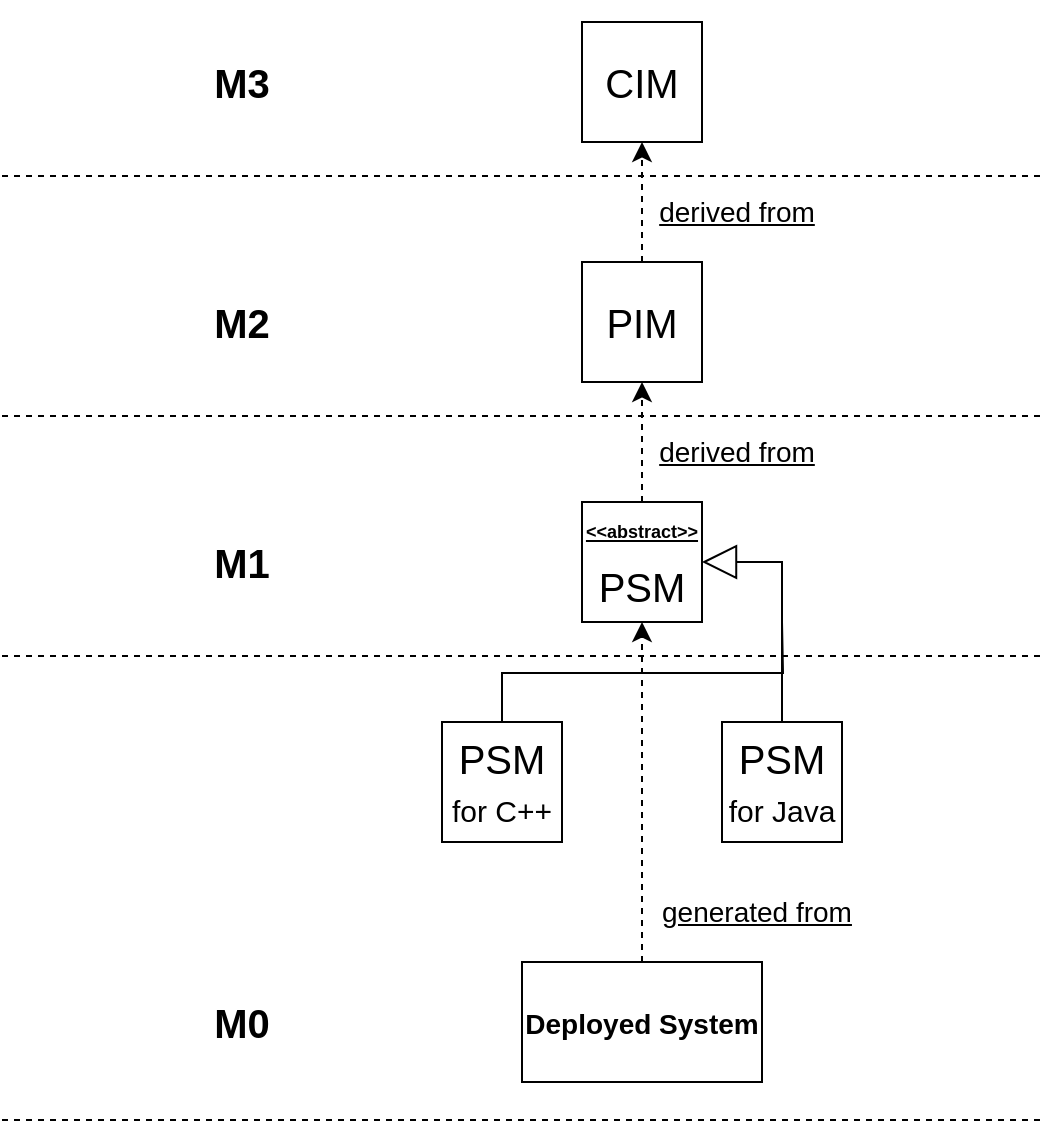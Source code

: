<mxfile version="20.6.0" type="device"><diagram id="eEyS-iUrrXrU4TnAeHub" name="Page-1"><mxGraphModel dx="1038" dy="617" grid="1" gridSize="10" guides="1" tooltips="1" connect="1" arrows="1" fold="1" page="1" pageScale="1" pageWidth="850" pageHeight="1100" math="0" shadow="0"><root><mxCell id="0"/><mxCell id="1" parent="0"/><mxCell id="IzcAilLT0C8vEYoU5I3M-1" value="&lt;b&gt;&lt;font style=&quot;font-size: 20px;&quot;&gt;M3&lt;/font&gt;&lt;/b&gt;" style="rounded=0;whiteSpace=wrap;html=1;strokeColor=#FFFFFF;" vertex="1" parent="1"><mxGeometry x="120" y="40" width="80" height="80" as="geometry"/></mxCell><mxCell id="IzcAilLT0C8vEYoU5I3M-2" value="&lt;font style=&quot;font-size: 20px;&quot;&gt;&lt;b&gt;M2&lt;/b&gt;&lt;/font&gt;" style="rounded=0;whiteSpace=wrap;html=1;strokeColor=#FFFFFF;" vertex="1" parent="1"><mxGeometry x="120" y="160" width="80" height="80" as="geometry"/></mxCell><mxCell id="IzcAilLT0C8vEYoU5I3M-3" value="&lt;b&gt;&lt;font style=&quot;font-size: 20px;&quot;&gt;M1&lt;/font&gt;&lt;/b&gt;" style="rounded=0;whiteSpace=wrap;html=1;strokeColor=#FFFFFF;" vertex="1" parent="1"><mxGeometry x="120" y="280" width="80" height="80" as="geometry"/></mxCell><mxCell id="IzcAilLT0C8vEYoU5I3M-4" value="&lt;b&gt;&lt;font style=&quot;font-size: 20px;&quot;&gt;M0&lt;/font&gt;&lt;/b&gt;" style="rounded=0;whiteSpace=wrap;html=1;strokeColor=#FFFFFF;" vertex="1" parent="1"><mxGeometry x="120" y="510" width="80" height="80" as="geometry"/></mxCell><mxCell id="IzcAilLT0C8vEYoU5I3M-7" value="CIM" style="whiteSpace=wrap;html=1;aspect=fixed;fontSize=20;" vertex="1" parent="1"><mxGeometry x="330" y="50" width="60" height="60" as="geometry"/></mxCell><mxCell id="IzcAilLT0C8vEYoU5I3M-26" style="edgeStyle=orthogonalEdgeStyle;rounded=0;orthogonalLoop=1;jettySize=auto;html=1;exitX=0.5;exitY=0;exitDx=0;exitDy=0;entryX=0.5;entryY=1;entryDx=0;entryDy=0;dashed=1;strokeWidth=1;fontSize=14;endArrow=classic;endFill=1;endSize=7;" edge="1" parent="1" source="IzcAilLT0C8vEYoU5I3M-8" target="IzcAilLT0C8vEYoU5I3M-7"><mxGeometry relative="1" as="geometry"/></mxCell><mxCell id="IzcAilLT0C8vEYoU5I3M-8" value="PIM" style="whiteSpace=wrap;html=1;aspect=fixed;fontSize=20;" vertex="1" parent="1"><mxGeometry x="330" y="170" width="60" height="60" as="geometry"/></mxCell><mxCell id="IzcAilLT0C8vEYoU5I3M-10" value="&lt;br&gt;PSM" style="whiteSpace=wrap;html=1;aspect=fixed;fontSize=20;align=center;" vertex="1" parent="1"><mxGeometry x="330" y="290" width="60" height="60" as="geometry"/></mxCell><mxCell id="IzcAilLT0C8vEYoU5I3M-25" style="edgeStyle=orthogonalEdgeStyle;rounded=0;orthogonalLoop=1;jettySize=auto;html=1;exitX=0.5;exitY=0;exitDx=0;exitDy=0;entryX=0.5;entryY=1;entryDx=0;entryDy=0;dashed=1;strokeWidth=1;fontSize=14;endArrow=classic;endFill=1;endSize=7;" edge="1" parent="1" source="IzcAilLT0C8vEYoU5I3M-11" target="IzcAilLT0C8vEYoU5I3M-8"><mxGeometry relative="1" as="geometry"/></mxCell><mxCell id="IzcAilLT0C8vEYoU5I3M-11" value="&lt;font style=&quot;font-size: 9px;&quot;&gt;&lt;u&gt;&lt;b&gt;&amp;lt;&amp;lt;abstract&amp;gt;&amp;gt;&lt;/b&gt;&lt;/u&gt;&lt;/font&gt;" style="text;html=1;strokeColor=none;fillColor=none;align=center;verticalAlign=middle;whiteSpace=wrap;rounded=0;fontSize=20;" vertex="1" parent="1"><mxGeometry x="330" y="290" width="60" height="20" as="geometry"/></mxCell><mxCell id="IzcAilLT0C8vEYoU5I3M-14" style="rounded=0;orthogonalLoop=1;jettySize=auto;html=1;exitX=0.5;exitY=0;exitDx=0;exitDy=0;fontSize=15;edgeStyle=orthogonalEdgeStyle;endArrow=none;endFill=0;strokeWidth=1;endSize=15;" edge="1" parent="1" source="IzcAilLT0C8vEYoU5I3M-12"><mxGeometry relative="1" as="geometry"><mxPoint x="430" y="350" as="targetPoint"/></mxGeometry></mxCell><mxCell id="IzcAilLT0C8vEYoU5I3M-12" value="PSM&lt;br&gt;&lt;font style=&quot;font-size: 15px;&quot;&gt;for C++&lt;/font&gt;" style="whiteSpace=wrap;html=1;aspect=fixed;fontSize=20;align=center;" vertex="1" parent="1"><mxGeometry x="260" y="400" width="60" height="60" as="geometry"/></mxCell><mxCell id="IzcAilLT0C8vEYoU5I3M-21" style="edgeStyle=orthogonalEdgeStyle;rounded=0;orthogonalLoop=1;jettySize=auto;html=1;exitX=0.5;exitY=0;exitDx=0;exitDy=0;entryX=1;entryY=0.5;entryDx=0;entryDy=0;fontSize=15;endArrow=block;endFill=0;strokeWidth=1;endSize=15;" edge="1" parent="1" source="IzcAilLT0C8vEYoU5I3M-13" target="IzcAilLT0C8vEYoU5I3M-10"><mxGeometry relative="1" as="geometry"/></mxCell><mxCell id="IzcAilLT0C8vEYoU5I3M-13" value="PSM&lt;br&gt;&lt;font style=&quot;font-size: 15px;&quot;&gt;for Java&lt;/font&gt;" style="whiteSpace=wrap;html=1;aspect=fixed;fontSize=20;align=center;" vertex="1" parent="1"><mxGeometry x="400" y="400" width="60" height="60" as="geometry"/></mxCell><mxCell id="IzcAilLT0C8vEYoU5I3M-24" style="edgeStyle=orthogonalEdgeStyle;rounded=0;orthogonalLoop=1;jettySize=auto;html=1;exitX=0.5;exitY=0;exitDx=0;exitDy=0;entryX=0.5;entryY=1;entryDx=0;entryDy=0;dashed=1;strokeWidth=1;fontSize=14;endArrow=classic;endFill=1;endSize=7;" edge="1" parent="1" source="IzcAilLT0C8vEYoU5I3M-22" target="IzcAilLT0C8vEYoU5I3M-10"><mxGeometry relative="1" as="geometry"/></mxCell><mxCell id="IzcAilLT0C8vEYoU5I3M-22" value="&lt;font style=&quot;font-size: 14px;&quot;&gt;&lt;b&gt;Deployed System&lt;/b&gt;&lt;/font&gt;" style="rounded=0;whiteSpace=wrap;html=1;fontSize=15;" vertex="1" parent="1"><mxGeometry x="300" y="520" width="120" height="60" as="geometry"/></mxCell><mxCell id="IzcAilLT0C8vEYoU5I3M-27" value="&lt;u&gt;derived from&lt;/u&gt;" style="text;html=1;strokeColor=none;fillColor=none;align=center;verticalAlign=middle;whiteSpace=wrap;rounded=0;fontSize=14;" vertex="1" parent="1"><mxGeometry x="365" y="130" width="85" height="30" as="geometry"/></mxCell><mxCell id="IzcAilLT0C8vEYoU5I3M-28" value="&lt;u&gt;derived from&lt;/u&gt;" style="text;html=1;strokeColor=none;fillColor=none;align=center;verticalAlign=middle;whiteSpace=wrap;rounded=0;fontSize=14;" vertex="1" parent="1"><mxGeometry x="365" y="250" width="85" height="30" as="geometry"/></mxCell><mxCell id="IzcAilLT0C8vEYoU5I3M-29" value="&lt;u&gt;generated from&lt;/u&gt;" style="text;html=1;strokeColor=none;fillColor=none;align=center;verticalAlign=middle;whiteSpace=wrap;rounded=0;fontSize=14;" vertex="1" parent="1"><mxGeometry x="365" y="480" width="105" height="30" as="geometry"/></mxCell><mxCell id="IzcAilLT0C8vEYoU5I3M-30" value="" style="endArrow=none;dashed=1;html=1;rounded=0;strokeWidth=1;fontSize=14;endSize=7;" edge="1" parent="1"><mxGeometry width="50" height="50" relative="1" as="geometry"><mxPoint x="40" y="127" as="sourcePoint"/><mxPoint x="560" y="127" as="targetPoint"/></mxGeometry></mxCell><mxCell id="IzcAilLT0C8vEYoU5I3M-33" value="" style="endArrow=none;dashed=1;html=1;rounded=0;strokeWidth=1;fontSize=14;endSize=7;" edge="1" parent="1"><mxGeometry width="50" height="50" relative="1" as="geometry"><mxPoint x="40" y="247" as="sourcePoint"/><mxPoint x="560" y="247" as="targetPoint"/></mxGeometry></mxCell><mxCell id="IzcAilLT0C8vEYoU5I3M-34" value="" style="endArrow=none;dashed=1;html=1;rounded=0;strokeWidth=1;fontSize=14;endSize=7;" edge="1" parent="1"><mxGeometry width="50" height="50" relative="1" as="geometry"><mxPoint x="40" y="367" as="sourcePoint"/><mxPoint x="560" y="367" as="targetPoint"/></mxGeometry></mxCell><mxCell id="IzcAilLT0C8vEYoU5I3M-35" value="" style="endArrow=none;dashed=1;html=1;rounded=0;strokeWidth=1;fontSize=14;endSize=7;" edge="1" parent="1"><mxGeometry width="50" height="50" relative="1" as="geometry"><mxPoint x="40" y="599" as="sourcePoint"/><mxPoint x="560" y="599" as="targetPoint"/></mxGeometry></mxCell></root></mxGraphModel></diagram></mxfile>